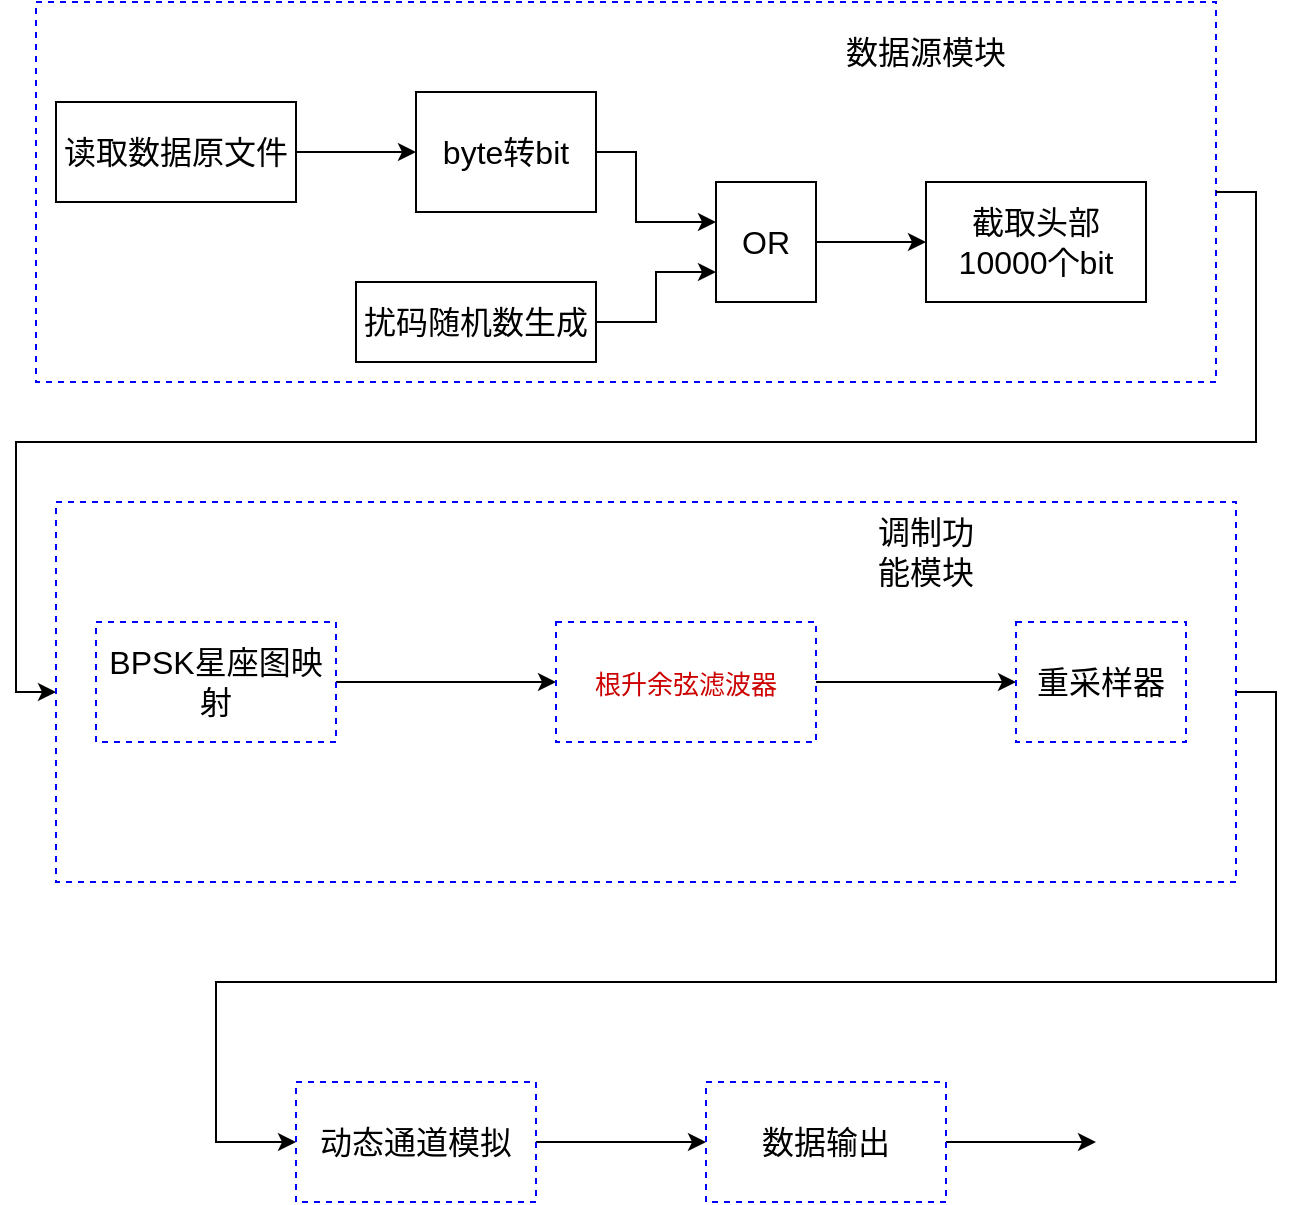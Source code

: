 <mxfile version="20.0.4" type="github">
  <diagram id="kgpKYQtTHZ0yAKxKKP6v" name="Page-1">
    <mxGraphModel dx="766" dy="768" grid="1" gridSize="10" guides="1" tooltips="1" connect="1" arrows="1" fold="1" page="1" pageScale="1" pageWidth="850" pageHeight="1100" math="0" shadow="0">
      <root>
        <mxCell id="0" />
        <mxCell id="1" parent="0" />
        <mxCell id="7N6IcEsjIvs4KK888vS6-14" value="" style="rounded=0;whiteSpace=wrap;html=1;fontSize=16;fillColor=none;dashed=1;strokeColor=#0000FF;" vertex="1" parent="1">
          <mxGeometry x="90" y="40" width="590" height="190" as="geometry" />
        </mxCell>
        <mxCell id="7N6IcEsjIvs4KK888vS6-4" value="" style="edgeStyle=orthogonalEdgeStyle;rounded=0;orthogonalLoop=1;jettySize=auto;html=1;fontSize=16;" edge="1" parent="1" source="7N6IcEsjIvs4KK888vS6-1" target="7N6IcEsjIvs4KK888vS6-3">
          <mxGeometry relative="1" as="geometry" />
        </mxCell>
        <mxCell id="7N6IcEsjIvs4KK888vS6-1" value="读取数据原文件" style="rounded=0;whiteSpace=wrap;html=1;fontSize=16;" vertex="1" parent="1">
          <mxGeometry x="100" y="90" width="120" height="50" as="geometry" />
        </mxCell>
        <mxCell id="7N6IcEsjIvs4KK888vS6-7" style="edgeStyle=orthogonalEdgeStyle;rounded=0;orthogonalLoop=1;jettySize=auto;html=1;exitX=1;exitY=0.5;exitDx=0;exitDy=0;fontSize=16;" edge="1" parent="1" source="7N6IcEsjIvs4KK888vS6-3" target="7N6IcEsjIvs4KK888vS6-6">
          <mxGeometry relative="1" as="geometry">
            <Array as="points">
              <mxPoint x="390" y="115" />
              <mxPoint x="390" y="150" />
            </Array>
          </mxGeometry>
        </mxCell>
        <mxCell id="7N6IcEsjIvs4KK888vS6-3" value="byte转bit" style="rounded=0;whiteSpace=wrap;html=1;fontSize=16;" vertex="1" parent="1">
          <mxGeometry x="280" y="85" width="90" height="60" as="geometry" />
        </mxCell>
        <mxCell id="7N6IcEsjIvs4KK888vS6-8" style="edgeStyle=orthogonalEdgeStyle;rounded=0;orthogonalLoop=1;jettySize=auto;html=1;exitX=1;exitY=0.5;exitDx=0;exitDy=0;entryX=0;entryY=0.75;entryDx=0;entryDy=0;fontSize=16;" edge="1" parent="1" source="7N6IcEsjIvs4KK888vS6-5" target="7N6IcEsjIvs4KK888vS6-6">
          <mxGeometry relative="1" as="geometry" />
        </mxCell>
        <mxCell id="7N6IcEsjIvs4KK888vS6-5" value="扰码随机数生成" style="rounded=0;whiteSpace=wrap;html=1;fontSize=16;" vertex="1" parent="1">
          <mxGeometry x="250" y="180" width="120" height="40" as="geometry" />
        </mxCell>
        <mxCell id="7N6IcEsjIvs4KK888vS6-11" style="edgeStyle=orthogonalEdgeStyle;rounded=0;orthogonalLoop=1;jettySize=auto;html=1;entryX=0;entryY=0.5;entryDx=0;entryDy=0;fontSize=16;" edge="1" parent="1" source="7N6IcEsjIvs4KK888vS6-6" target="7N6IcEsjIvs4KK888vS6-10">
          <mxGeometry relative="1" as="geometry" />
        </mxCell>
        <mxCell id="7N6IcEsjIvs4KK888vS6-12" value="" style="rounded=0;whiteSpace=wrap;html=1;fontSize=16;fillColor=none;dashed=1;strokeColor=#0000FF;" vertex="1" parent="1">
          <mxGeometry x="90" y="40" width="590" height="190" as="geometry" />
        </mxCell>
        <mxCell id="7N6IcEsjIvs4KK888vS6-6" value="OR" style="rounded=0;whiteSpace=wrap;html=1;fontSize=16;" vertex="1" parent="1">
          <mxGeometry x="430" y="130" width="50" height="60" as="geometry" />
        </mxCell>
        <mxCell id="7N6IcEsjIvs4KK888vS6-10" value="截取头部10000个bit" style="rounded=0;whiteSpace=wrap;html=1;fontSize=16;" vertex="1" parent="1">
          <mxGeometry x="535" y="130" width="110" height="60" as="geometry" />
        </mxCell>
        <mxCell id="7N6IcEsjIvs4KK888vS6-13" value="数据源模块" style="text;html=1;strokeColor=none;fillColor=none;align=center;verticalAlign=middle;whiteSpace=wrap;rounded=0;dashed=1;fontSize=16;" vertex="1" parent="1">
          <mxGeometry x="470" y="50" width="130" height="30" as="geometry" />
        </mxCell>
        <mxCell id="7N6IcEsjIvs4KK888vS6-21" style="edgeStyle=orthogonalEdgeStyle;rounded=0;orthogonalLoop=1;jettySize=auto;html=1;entryX=0;entryY=0.5;entryDx=0;entryDy=0;fontSize=16;" edge="1" parent="1" source="7N6IcEsjIvs4KK888vS6-14" target="7N6IcEsjIvs4KK888vS6-15">
          <mxGeometry relative="1" as="geometry">
            <Array as="points">
              <mxPoint x="700" y="135" />
              <mxPoint x="700" y="260" />
              <mxPoint x="80" y="260" />
              <mxPoint x="80" y="385" />
            </Array>
          </mxGeometry>
        </mxCell>
        <mxCell id="7N6IcEsjIvs4KK888vS6-26" style="edgeStyle=orthogonalEdgeStyle;rounded=0;orthogonalLoop=1;jettySize=auto;html=1;entryX=0;entryY=0.5;entryDx=0;entryDy=0;fontSize=16;" edge="1" parent="1" source="7N6IcEsjIvs4KK888vS6-15" target="7N6IcEsjIvs4KK888vS6-25">
          <mxGeometry relative="1" as="geometry">
            <Array as="points">
              <mxPoint x="710" y="385" />
              <mxPoint x="710" y="530" />
              <mxPoint x="180" y="530" />
              <mxPoint x="180" y="610" />
            </Array>
          </mxGeometry>
        </mxCell>
        <mxCell id="7N6IcEsjIvs4KK888vS6-15" value="" style="rounded=0;whiteSpace=wrap;html=1;fontSize=16;fillColor=none;dashed=1;strokeColor=#0000FF;" vertex="1" parent="1">
          <mxGeometry x="100" y="290" width="590" height="190" as="geometry" />
        </mxCell>
        <mxCell id="7N6IcEsjIvs4KK888vS6-18" style="edgeStyle=orthogonalEdgeStyle;rounded=0;orthogonalLoop=1;jettySize=auto;html=1;exitX=1;exitY=0.5;exitDx=0;exitDy=0;entryX=0;entryY=0.5;entryDx=0;entryDy=0;fontSize=16;" edge="1" parent="1" source="7N6IcEsjIvs4KK888vS6-16" target="7N6IcEsjIvs4KK888vS6-17">
          <mxGeometry relative="1" as="geometry" />
        </mxCell>
        <mxCell id="7N6IcEsjIvs4KK888vS6-16" value="BPSK星座图映射" style="rounded=0;whiteSpace=wrap;html=1;dashed=1;fontSize=16;strokeColor=#0000FF;fillColor=none;" vertex="1" parent="1">
          <mxGeometry x="120" y="350" width="120" height="60" as="geometry" />
        </mxCell>
        <mxCell id="7N6IcEsjIvs4KK888vS6-20" value="" style="edgeStyle=orthogonalEdgeStyle;rounded=0;orthogonalLoop=1;jettySize=auto;html=1;fontSize=16;" edge="1" parent="1" source="7N6IcEsjIvs4KK888vS6-17" target="7N6IcEsjIvs4KK888vS6-19">
          <mxGeometry relative="1" as="geometry" />
        </mxCell>
        <mxCell id="7N6IcEsjIvs4KK888vS6-17" value="&lt;span style=&quot;color: rgb(204, 0, 0); font-family: Arial, sans-serif; font-size: 13px; text-align: start; background-color: rgb(255, 255, 255);&quot; class=&quot;op_dict3_highlight&quot;&gt;根&lt;/span&gt;&lt;span style=&quot;color: rgb(204, 0, 0); font-family: Arial, sans-serif; font-size: 13px; text-align: start; background-color: rgb(255, 255, 255);&quot; class=&quot;op_dict3_highlight&quot;&gt;升&lt;/span&gt;&lt;span style=&quot;color: rgb(204, 0, 0); font-family: Arial, sans-serif; font-size: 13px; text-align: start; background-color: rgb(255, 255, 255);&quot; class=&quot;op_dict3_highlight&quot;&gt;余弦&lt;/span&gt;&lt;span style=&quot;color: rgb(204, 0, 0); font-family: Arial, sans-serif; font-size: 13px; text-align: start; background-color: rgb(255, 255, 255);&quot; class=&quot;op_dict3_highlight&quot;&gt;滤波器&lt;/span&gt;" style="rounded=0;whiteSpace=wrap;html=1;dashed=1;fontSize=16;strokeColor=#0000FF;fillColor=none;" vertex="1" parent="1">
          <mxGeometry x="350" y="350" width="130" height="60" as="geometry" />
        </mxCell>
        <mxCell id="7N6IcEsjIvs4KK888vS6-19" value="重采样器" style="rounded=0;whiteSpace=wrap;html=1;dashed=1;fontSize=16;strokeColor=#0000FF;fillColor=none;" vertex="1" parent="1">
          <mxGeometry x="580" y="350" width="85" height="60" as="geometry" />
        </mxCell>
        <mxCell id="7N6IcEsjIvs4KK888vS6-24" value="调制功能模块" style="text;html=1;strokeColor=none;fillColor=none;align=center;verticalAlign=middle;whiteSpace=wrap;rounded=0;dashed=1;fontSize=16;" vertex="1" parent="1">
          <mxGeometry x="505" y="300" width="60" height="30" as="geometry" />
        </mxCell>
        <mxCell id="7N6IcEsjIvs4KK888vS6-28" style="edgeStyle=orthogonalEdgeStyle;rounded=0;orthogonalLoop=1;jettySize=auto;html=1;exitX=1;exitY=0.5;exitDx=0;exitDy=0;entryX=0;entryY=0.5;entryDx=0;entryDy=0;fontSize=16;" edge="1" parent="1" source="7N6IcEsjIvs4KK888vS6-25" target="7N6IcEsjIvs4KK888vS6-27">
          <mxGeometry relative="1" as="geometry" />
        </mxCell>
        <mxCell id="7N6IcEsjIvs4KK888vS6-25" value="动态通道模拟" style="rounded=0;whiteSpace=wrap;html=1;dashed=1;fontSize=16;strokeColor=#0000FF;fillColor=none;" vertex="1" parent="1">
          <mxGeometry x="220" y="580" width="120" height="60" as="geometry" />
        </mxCell>
        <mxCell id="7N6IcEsjIvs4KK888vS6-29" style="edgeStyle=orthogonalEdgeStyle;rounded=0;orthogonalLoop=1;jettySize=auto;html=1;exitX=1;exitY=0.5;exitDx=0;exitDy=0;fontSize=16;" edge="1" parent="1" source="7N6IcEsjIvs4KK888vS6-27">
          <mxGeometry relative="1" as="geometry">
            <mxPoint x="620" y="610" as="targetPoint" />
          </mxGeometry>
        </mxCell>
        <mxCell id="7N6IcEsjIvs4KK888vS6-27" value="数据输出" style="rounded=0;whiteSpace=wrap;html=1;dashed=1;fontSize=16;strokeColor=#0000FF;fillColor=none;" vertex="1" parent="1">
          <mxGeometry x="425" y="580" width="120" height="60" as="geometry" />
        </mxCell>
      </root>
    </mxGraphModel>
  </diagram>
</mxfile>
